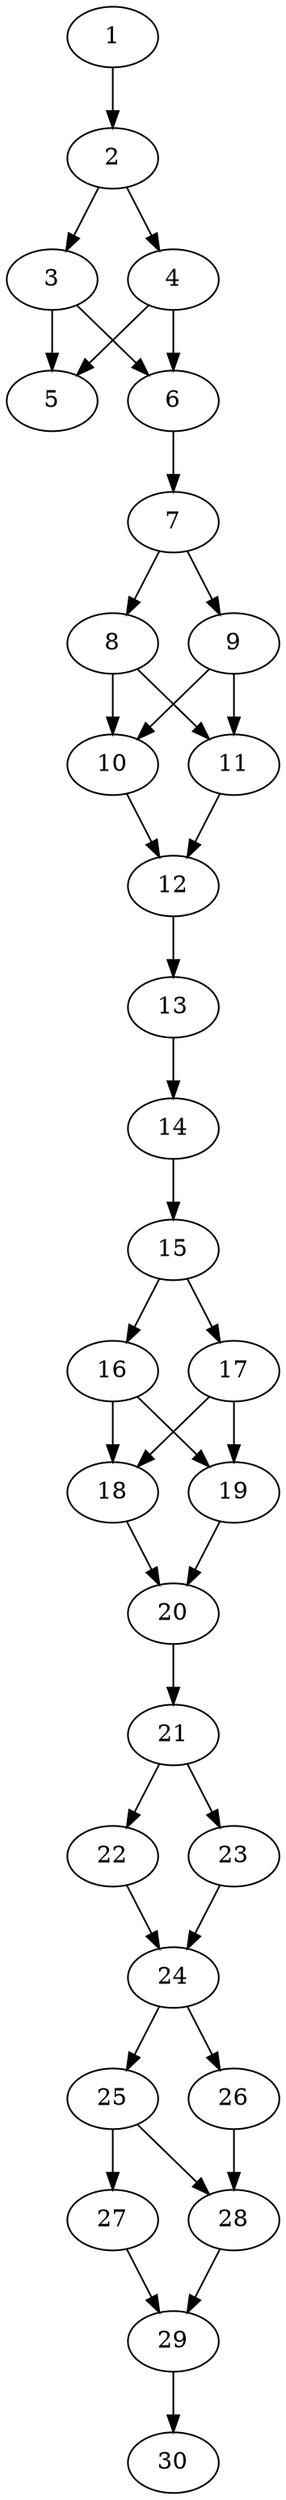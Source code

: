 // DAG automatically generated by daggen at Thu Oct  3 14:04:18 2019
// ./daggen --dot -n 30 --ccr 0.4 --fat 0.3 --regular 0.9 --density 0.9 --mindata 5242880 --maxdata 52428800 
digraph G {
  1 [size="89472000", alpha="0.17", expect_size="35788800"] 
  1 -> 2 [size ="35788800"]
  2 [size="128665600", alpha="0.18", expect_size="51466240"] 
  2 -> 3 [size ="51466240"]
  2 -> 4 [size ="51466240"]
  3 [size="119280640", alpha="0.01", expect_size="47712256"] 
  3 -> 5 [size ="47712256"]
  3 -> 6 [size ="47712256"]
  4 [size="68695040", alpha="0.05", expect_size="27478016"] 
  4 -> 5 [size ="27478016"]
  4 -> 6 [size ="27478016"]
  5 [size="44405760", alpha="0.11", expect_size="17762304"] 
  6 [size="127196160", alpha="0.19", expect_size="50878464"] 
  6 -> 7 [size ="50878464"]
  7 [size="56775680", alpha="0.07", expect_size="22710272"] 
  7 -> 8 [size ="22710272"]
  7 -> 9 [size ="22710272"]
  8 [size="18365440", alpha="0.09", expect_size="7346176"] 
  8 -> 10 [size ="7346176"]
  8 -> 11 [size ="7346176"]
  9 [size="48576000", alpha="0.17", expect_size="19430400"] 
  9 -> 10 [size ="19430400"]
  9 -> 11 [size ="19430400"]
  10 [size="35965440", alpha="0.04", expect_size="14386176"] 
  10 -> 12 [size ="14386176"]
  11 [size="126044160", alpha="0.12", expect_size="50417664"] 
  11 -> 12 [size ="50417664"]
  12 [size="107901440", alpha="0.17", expect_size="43160576"] 
  12 -> 13 [size ="43160576"]
  13 [size="96230400", alpha="0.15", expect_size="38492160"] 
  13 -> 14 [size ="38492160"]
  14 [size="104460800", alpha="0.13", expect_size="41784320"] 
  14 -> 15 [size ="41784320"]
  15 [size="14525440", alpha="0.10", expect_size="5810176"] 
  15 -> 16 [size ="5810176"]
  15 -> 17 [size ="5810176"]
  16 [size="80248320", alpha="0.06", expect_size="32099328"] 
  16 -> 18 [size ="32099328"]
  16 -> 19 [size ="32099328"]
  17 [size="76674560", alpha="0.07", expect_size="30669824"] 
  17 -> 18 [size ="30669824"]
  17 -> 19 [size ="30669824"]
  18 [size="116933120", alpha="0.07", expect_size="46773248"] 
  18 -> 20 [size ="46773248"]
  19 [size="53913600", alpha="0.19", expect_size="21565440"] 
  19 -> 20 [size ="21565440"]
  20 [size="38512640", alpha="0.03", expect_size="15405056"] 
  20 -> 21 [size ="15405056"]
  21 [size="62702080", alpha="0.19", expect_size="25080832"] 
  21 -> 22 [size ="25080832"]
  21 -> 23 [size ="25080832"]
  22 [size="16161280", alpha="0.15", expect_size="6464512"] 
  22 -> 24 [size ="6464512"]
  23 [size="115875840", alpha="0.09", expect_size="46350336"] 
  23 -> 24 [size ="46350336"]
  24 [size="83573760", alpha="0.12", expect_size="33429504"] 
  24 -> 25 [size ="33429504"]
  24 -> 26 [size ="33429504"]
  25 [size="43783680", alpha="0.00", expect_size="17513472"] 
  25 -> 27 [size ="17513472"]
  25 -> 28 [size ="17513472"]
  26 [size="102850560", alpha="0.08", expect_size="41140224"] 
  26 -> 28 [size ="41140224"]
  27 [size="20989440", alpha="0.04", expect_size="8395776"] 
  27 -> 29 [size ="8395776"]
  28 [size="61242880", alpha="0.20", expect_size="24497152"] 
  28 -> 29 [size ="24497152"]
  29 [size="103869440", alpha="0.02", expect_size="41547776"] 
  29 -> 30 [size ="41547776"]
  30 [size="99105280", alpha="0.08", expect_size="39642112"] 
}
